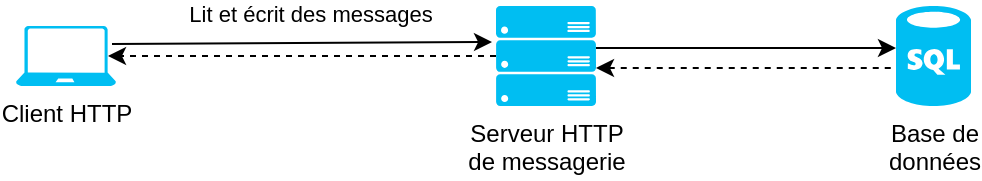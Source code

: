 <mxfile version="14.4.2" type="device"><diagram id="hgKMzffdjP7wMpuV3e5r" name="Page-1"><mxGraphModel dx="1186" dy="716" grid="1" gridSize="10" guides="1" tooltips="1" connect="1" arrows="1" fold="1" page="1" pageScale="1" pageWidth="850" pageHeight="1100" math="0" shadow="0"><root><mxCell id="0"/><mxCell id="1" parent="0"/><mxCell id="FD23MbmTOf5WjTjYxofJ-1" value="Client HTTP" style="verticalLabelPosition=bottom;html=1;verticalAlign=top;align=center;strokeColor=none;fillColor=#00BEF2;shape=mxgraph.azure.laptop;pointerEvents=1;" parent="1" vertex="1"><mxGeometry x="80" y="320" width="50" height="30" as="geometry"/></mxCell><mxCell id="FD23MbmTOf5WjTjYxofJ-2" value="" style="endArrow=classic;html=1;exitX=0.96;exitY=0.3;exitDx=0;exitDy=0;exitPerimeter=0;entryX=-0.04;entryY=0.36;entryDx=0;entryDy=0;entryPerimeter=0;" parent="1" source="FD23MbmTOf5WjTjYxofJ-1" target="FD23MbmTOf5WjTjYxofJ-7" edge="1"><mxGeometry width="50" height="50" relative="1" as="geometry"><mxPoint x="400" y="420" as="sourcePoint"/><mxPoint x="259" y="335" as="targetPoint"/><Array as="points"/></mxGeometry></mxCell><mxCell id="BVelakfelMz7CEoI4x5Y-1" value="Lit et écrit des messages" style="edgeLabel;html=1;align=center;verticalAlign=middle;resizable=0;points=[];" parent="FD23MbmTOf5WjTjYxofJ-2" vertex="1" connectable="0"><mxGeometry x="-0.155" relative="1" as="geometry"><mxPoint x="18" y="-15" as="offset"/></mxGeometry></mxCell><mxCell id="BVelakfelMz7CEoI4x5Y-3" style="edgeStyle=orthogonalEdgeStyle;rounded=0;orthogonalLoop=1;jettySize=auto;html=1;exitX=0;exitY=0.5;exitDx=0;exitDy=0;exitPerimeter=0;entryX=0.92;entryY=0.5;entryDx=0;entryDy=0;entryPerimeter=0;dashed=1;" parent="1" source="FD23MbmTOf5WjTjYxofJ-7" target="FD23MbmTOf5WjTjYxofJ-1" edge="1"><mxGeometry relative="1" as="geometry"/></mxCell><mxCell id="_0osaS9lBo7nf_nEmIOo-2" style="edgeStyle=orthogonalEdgeStyle;rounded=0;orthogonalLoop=1;jettySize=auto;html=1;exitX=1;exitY=0.5;exitDx=0;exitDy=0;exitPerimeter=0;entryX=0;entryY=0.5;entryDx=0;entryDy=0;entryPerimeter=0;shadow=0;startArrow=none;startFill=0;endArrow=classic;endFill=1;" edge="1" parent="1"><mxGeometry relative="1" as="geometry"><mxPoint x="370" y="331" as="sourcePoint"/><mxPoint x="520" y="331" as="targetPoint"/></mxGeometry></mxCell><mxCell id="FD23MbmTOf5WjTjYxofJ-7" value="Serveur HTTP&lt;br&gt;de messagerie" style="verticalLabelPosition=bottom;html=1;verticalAlign=top;align=center;strokeColor=none;fillColor=#00BEF2;shape=mxgraph.azure.server_rack;" parent="1" vertex="1"><mxGeometry x="320" y="310" width="50" height="50" as="geometry"/></mxCell><mxCell id="_0osaS9lBo7nf_nEmIOo-1" value="Base de&lt;br&gt;données" style="verticalLabelPosition=bottom;html=1;verticalAlign=top;align=center;strokeColor=none;fillColor=#00BEF2;shape=mxgraph.azure.sql_database;shadow=0;sketch=0;" vertex="1" parent="1"><mxGeometry x="520" y="310" width="37.5" height="50" as="geometry"/></mxCell><mxCell id="_0osaS9lBo7nf_nEmIOo-4" style="edgeStyle=orthogonalEdgeStyle;rounded=0;orthogonalLoop=1;jettySize=auto;html=1;exitX=1;exitY=0.5;exitDx=0;exitDy=0;exitPerimeter=0;entryX=0;entryY=0.5;entryDx=0;entryDy=0;entryPerimeter=0;shadow=0;startArrow=classic;startFill=1;endArrow=none;endFill=0;dashed=1;" edge="1" parent="1"><mxGeometry relative="1" as="geometry"><mxPoint x="370" y="341.0" as="sourcePoint"/><mxPoint x="520" y="341.0" as="targetPoint"/></mxGeometry></mxCell></root></mxGraphModel></diagram></mxfile>